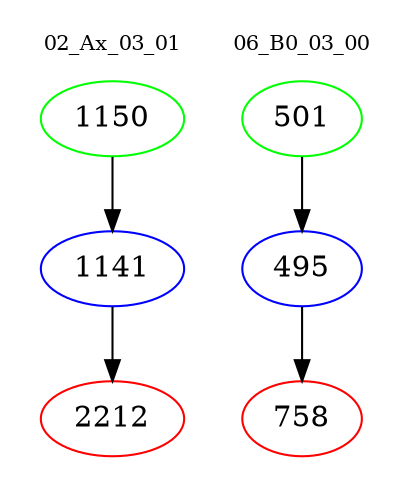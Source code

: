 digraph{
subgraph cluster_0 {
color = white
label = "02_Ax_03_01";
fontsize=10;
T0_1150 [label="1150", color="green"]
T0_1150 -> T0_1141 [color="black"]
T0_1141 [label="1141", color="blue"]
T0_1141 -> T0_2212 [color="black"]
T0_2212 [label="2212", color="red"]
}
subgraph cluster_1 {
color = white
label = "06_B0_03_00";
fontsize=10;
T1_501 [label="501", color="green"]
T1_501 -> T1_495 [color="black"]
T1_495 [label="495", color="blue"]
T1_495 -> T1_758 [color="black"]
T1_758 [label="758", color="red"]
}
}
